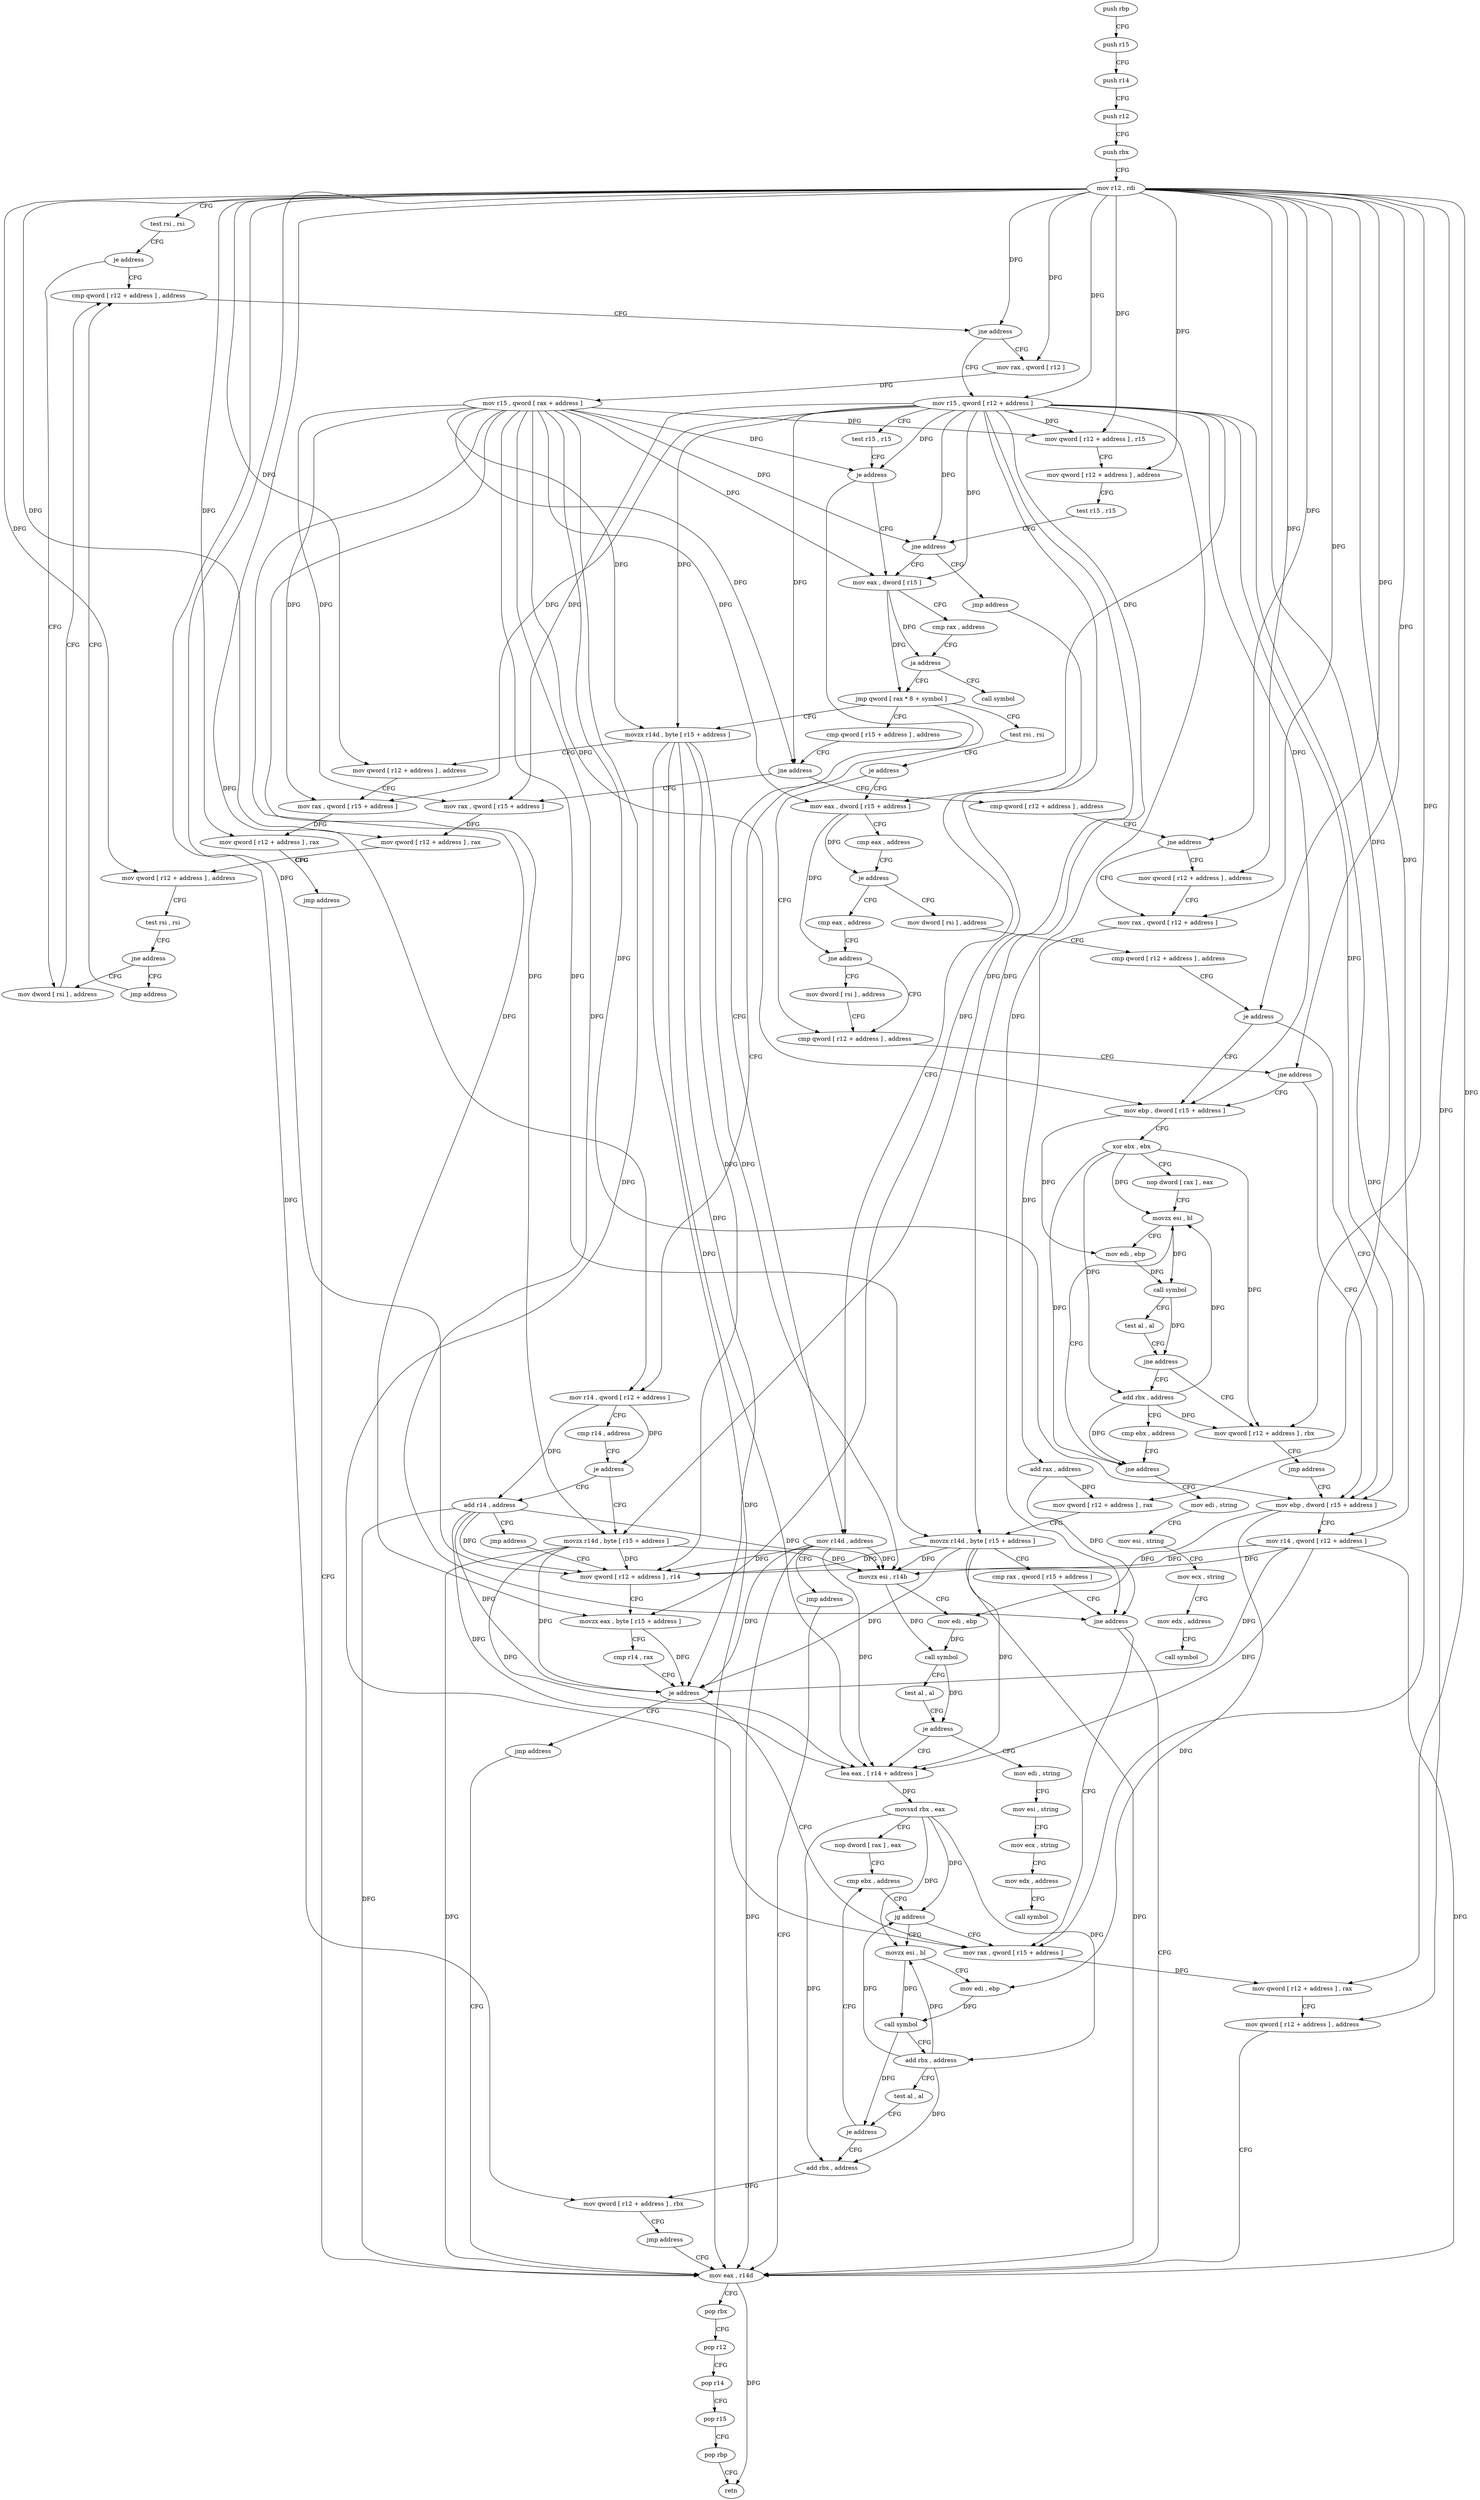 digraph "func" {
"4203744" [label = "push rbp" ]
"4203745" [label = "push r15" ]
"4203747" [label = "push r14" ]
"4203749" [label = "push r12" ]
"4203751" [label = "push rbx" ]
"4203752" [label = "mov r12 , rdi" ]
"4203755" [label = "test rsi , rsi" ]
"4203758" [label = "je address" ]
"4203766" [label = "cmp qword [ r12 + address ] , address" ]
"4203760" [label = "mov dword [ rsi ] , address" ]
"4203772" [label = "jne address" ]
"4203808" [label = "mov r15 , qword [ r12 + address ]" ]
"4203774" [label = "mov rax , qword [ r12 ]" ]
"4203813" [label = "test r15 , r15" ]
"4203816" [label = "je address" ]
"4204149" [label = "mov r14d , address" ]
"4203822" [label = "mov eax , dword [ r15 ]" ]
"4203778" [label = "mov r15 , qword [ rax + address ]" ]
"4203782" [label = "mov qword [ r12 + address ] , r15" ]
"4203787" [label = "mov qword [ r12 + address ] , address" ]
"4203796" [label = "test r15 , r15" ]
"4203799" [label = "jne address" ]
"4203801" [label = "jmp address" ]
"4204155" [label = "jmp address" ]
"4204217" [label = "mov eax , r14d" ]
"4203825" [label = "cmp rax , address" ]
"4203829" [label = "ja address" ]
"4204229" [label = "call symbol" ]
"4203835" [label = "jmp qword [ rax * 8 + symbol ]" ]
"4204220" [label = "pop rbx" ]
"4204221" [label = "pop r12" ]
"4204223" [label = "pop r14" ]
"4204225" [label = "pop r15" ]
"4204227" [label = "pop rbp" ]
"4204228" [label = "retn" ]
"4203842" [label = "cmp qword [ r15 + address ] , address" ]
"4203878" [label = "movzx r14d , byte [ r15 + address ]" ]
"4203906" [label = "test rsi , rsi" ]
"4204003" [label = "mov r14 , qword [ r12 + address ]" ]
"4203847" [label = "jne address" ]
"4204157" [label = "cmp qword [ r12 + address ] , address" ]
"4203853" [label = "mov rax , qword [ r15 + address ]" ]
"4203883" [label = "mov qword [ r12 + address ] , address" ]
"4203892" [label = "mov rax , qword [ r15 + address ]" ]
"4203896" [label = "mov qword [ r12 + address ] , rax" ]
"4203901" [label = "jmp address" ]
"4203909" [label = "je address" ]
"4203935" [label = "cmp qword [ r12 + address ] , address" ]
"4203911" [label = "mov eax , dword [ r15 + address ]" ]
"4204008" [label = "cmp r14 , address" ]
"4204012" [label = "je address" ]
"4204020" [label = "movzx r14d , byte [ r15 + address ]" ]
"4204014" [label = "add r14 , address" ]
"4204163" [label = "jne address" ]
"4204174" [label = "mov rax , qword [ r12 + address ]" ]
"4204165" [label = "mov qword [ r12 + address ] , address" ]
"4203857" [label = "mov qword [ r12 + address ] , rax" ]
"4203862" [label = "mov qword [ r12 + address ] , address" ]
"4203871" [label = "test rsi , rsi" ]
"4203874" [label = "jne address" ]
"4203876" [label = "jmp address" ]
"4203941" [label = "jne address" ]
"4204070" [label = "mov ebp , dword [ r15 + address ]" ]
"4203943" [label = "mov ebp , dword [ r15 + address ]" ]
"4203915" [label = "cmp eax , address" ]
"4203918" [label = "je address" ]
"4204056" [label = "mov dword [ rsi ] , address" ]
"4203924" [label = "cmp eax , address" ]
"4204025" [label = "mov qword [ r12 + address ] , r14" ]
"4204018" [label = "jmp address" ]
"4204179" [label = "add rax , address" ]
"4204183" [label = "mov qword [ r12 + address ] , rax" ]
"4204188" [label = "movzx r14d , byte [ r15 + address ]" ]
"4204193" [label = "cmp rax , qword [ r15 + address ]" ]
"4204197" [label = "jne address" ]
"4204199" [label = "mov rax , qword [ r15 + address ]" ]
"4204074" [label = "mov r14 , qword [ r12 + address ]" ]
"4204079" [label = "movzx esi , r14b" ]
"4204083" [label = "mov edi , ebp" ]
"4204085" [label = "call symbol" ]
"4204090" [label = "test al , al" ]
"4204092" [label = "je address" ]
"4204234" [label = "mov edi , string" ]
"4204098" [label = "lea eax , [ r14 + address ]" ]
"4203947" [label = "xor ebx , ebx" ]
"4203949" [label = "nop dword [ rax ] , eax" ]
"4203952" [label = "movzx esi , bl" ]
"4204062" [label = "cmp qword [ r12 + address ] , address" ]
"4204068" [label = "je address" ]
"4203927" [label = "jne address" ]
"4203929" [label = "mov dword [ rsi ] , address" ]
"4204203" [label = "mov qword [ r12 + address ] , rax" ]
"4204208" [label = "mov qword [ r12 + address ] , address" ]
"4204044" [label = "jmp address" ]
"4204030" [label = "movzx eax , byte [ r15 + address ]" ]
"4204035" [label = "cmp r14 , rax" ]
"4204038" [label = "je address" ]
"4204239" [label = "mov esi , string" ]
"4204244" [label = "mov ecx , string" ]
"4204249" [label = "mov edx , address" ]
"4204254" [label = "call symbol" ]
"4204102" [label = "movsxd rbx , eax" ]
"4204105" [label = "nop dword [ rax ] , eax" ]
"4204112" [label = "cmp ebx , address" ]
"4204049" [label = "mov qword [ r12 + address ] , rbx" ]
"4204054" [label = "jmp address" ]
"4203966" [label = "add rbx , address" ]
"4203970" [label = "cmp ebx , address" ]
"4203976" [label = "jne address" ]
"4203978" [label = "mov edi , string" ]
"4204120" [label = "movzx esi , bl" ]
"4204123" [label = "mov edi , ebp" ]
"4204125" [label = "call symbol" ]
"4204130" [label = "add rbx , address" ]
"4204134" [label = "test al , al" ]
"4204136" [label = "je address" ]
"4204138" [label = "add rbx , address" ]
"4203955" [label = "mov edi , ebp" ]
"4203957" [label = "call symbol" ]
"4203962" [label = "test al , al" ]
"4203964" [label = "jne address" ]
"4203983" [label = "mov esi , string" ]
"4203988" [label = "mov ecx , string" ]
"4203993" [label = "mov edx , address" ]
"4203998" [label = "call symbol" ]
"4204118" [label = "jg address" ]
"4204142" [label = "mov qword [ r12 + address ] , rbx" ]
"4204147" [label = "jmp address" ]
"4203744" -> "4203745" [ label = "CFG" ]
"4203745" -> "4203747" [ label = "CFG" ]
"4203747" -> "4203749" [ label = "CFG" ]
"4203749" -> "4203751" [ label = "CFG" ]
"4203751" -> "4203752" [ label = "CFG" ]
"4203752" -> "4203755" [ label = "CFG" ]
"4203752" -> "4203772" [ label = "DFG" ]
"4203752" -> "4203808" [ label = "DFG" ]
"4203752" -> "4203774" [ label = "DFG" ]
"4203752" -> "4203782" [ label = "DFG" ]
"4203752" -> "4203787" [ label = "DFG" ]
"4203752" -> "4203883" [ label = "DFG" ]
"4203752" -> "4203896" [ label = "DFG" ]
"4203752" -> "4204003" [ label = "DFG" ]
"4203752" -> "4204163" [ label = "DFG" ]
"4203752" -> "4203857" [ label = "DFG" ]
"4203752" -> "4203862" [ label = "DFG" ]
"4203752" -> "4203941" [ label = "DFG" ]
"4203752" -> "4204174" [ label = "DFG" ]
"4203752" -> "4204183" [ label = "DFG" ]
"4203752" -> "4204165" [ label = "DFG" ]
"4203752" -> "4204074" [ label = "DFG" ]
"4203752" -> "4204068" [ label = "DFG" ]
"4203752" -> "4204025" [ label = "DFG" ]
"4203752" -> "4204203" [ label = "DFG" ]
"4203752" -> "4204208" [ label = "DFG" ]
"4203752" -> "4204049" [ label = "DFG" ]
"4203752" -> "4204142" [ label = "DFG" ]
"4203755" -> "4203758" [ label = "CFG" ]
"4203758" -> "4203766" [ label = "CFG" ]
"4203758" -> "4203760" [ label = "CFG" ]
"4203766" -> "4203772" [ label = "CFG" ]
"4203760" -> "4203766" [ label = "CFG" ]
"4203772" -> "4203808" [ label = "CFG" ]
"4203772" -> "4203774" [ label = "CFG" ]
"4203808" -> "4203813" [ label = "CFG" ]
"4203808" -> "4203816" [ label = "DFG" ]
"4203808" -> "4203782" [ label = "DFG" ]
"4203808" -> "4203799" [ label = "DFG" ]
"4203808" -> "4203822" [ label = "DFG" ]
"4203808" -> "4203847" [ label = "DFG" ]
"4203808" -> "4203878" [ label = "DFG" ]
"4203808" -> "4203892" [ label = "DFG" ]
"4203808" -> "4203853" [ label = "DFG" ]
"4203808" -> "4203911" [ label = "DFG" ]
"4203808" -> "4204020" [ label = "DFG" ]
"4203808" -> "4204188" [ label = "DFG" ]
"4203808" -> "4204197" [ label = "DFG" ]
"4203808" -> "4204070" [ label = "DFG" ]
"4203808" -> "4203943" [ label = "DFG" ]
"4203808" -> "4204030" [ label = "DFG" ]
"4203808" -> "4204199" [ label = "DFG" ]
"4203774" -> "4203778" [ label = "DFG" ]
"4203813" -> "4203816" [ label = "CFG" ]
"4203816" -> "4204149" [ label = "CFG" ]
"4203816" -> "4203822" [ label = "CFG" ]
"4204149" -> "4204155" [ label = "CFG" ]
"4204149" -> "4204217" [ label = "DFG" ]
"4204149" -> "4204079" [ label = "DFG" ]
"4204149" -> "4204025" [ label = "DFG" ]
"4204149" -> "4204038" [ label = "DFG" ]
"4204149" -> "4204098" [ label = "DFG" ]
"4203822" -> "4203825" [ label = "CFG" ]
"4203822" -> "4203829" [ label = "DFG" ]
"4203822" -> "4203835" [ label = "DFG" ]
"4203778" -> "4203782" [ label = "DFG" ]
"4203778" -> "4203816" [ label = "DFG" ]
"4203778" -> "4203799" [ label = "DFG" ]
"4203778" -> "4203822" [ label = "DFG" ]
"4203778" -> "4203847" [ label = "DFG" ]
"4203778" -> "4203878" [ label = "DFG" ]
"4203778" -> "4203892" [ label = "DFG" ]
"4203778" -> "4203853" [ label = "DFG" ]
"4203778" -> "4203911" [ label = "DFG" ]
"4203778" -> "4204020" [ label = "DFG" ]
"4203778" -> "4204188" [ label = "DFG" ]
"4203778" -> "4204197" [ label = "DFG" ]
"4203778" -> "4204070" [ label = "DFG" ]
"4203778" -> "4203943" [ label = "DFG" ]
"4203778" -> "4204030" [ label = "DFG" ]
"4203778" -> "4204199" [ label = "DFG" ]
"4203782" -> "4203787" [ label = "CFG" ]
"4203787" -> "4203796" [ label = "CFG" ]
"4203796" -> "4203799" [ label = "CFG" ]
"4203799" -> "4203822" [ label = "CFG" ]
"4203799" -> "4203801" [ label = "CFG" ]
"4203801" -> "4204149" [ label = "CFG" ]
"4204155" -> "4204217" [ label = "CFG" ]
"4204217" -> "4204220" [ label = "CFG" ]
"4204217" -> "4204228" [ label = "DFG" ]
"4203825" -> "4203829" [ label = "CFG" ]
"4203829" -> "4204229" [ label = "CFG" ]
"4203829" -> "4203835" [ label = "CFG" ]
"4203835" -> "4203842" [ label = "CFG" ]
"4203835" -> "4203878" [ label = "CFG" ]
"4203835" -> "4203906" [ label = "CFG" ]
"4203835" -> "4204003" [ label = "CFG" ]
"4204220" -> "4204221" [ label = "CFG" ]
"4204221" -> "4204223" [ label = "CFG" ]
"4204223" -> "4204225" [ label = "CFG" ]
"4204225" -> "4204227" [ label = "CFG" ]
"4204227" -> "4204228" [ label = "CFG" ]
"4203842" -> "4203847" [ label = "CFG" ]
"4203878" -> "4203883" [ label = "CFG" ]
"4203878" -> "4204217" [ label = "DFG" ]
"4203878" -> "4204079" [ label = "DFG" ]
"4203878" -> "4204025" [ label = "DFG" ]
"4203878" -> "4204038" [ label = "DFG" ]
"4203878" -> "4204098" [ label = "DFG" ]
"4203906" -> "4203909" [ label = "CFG" ]
"4204003" -> "4204008" [ label = "CFG" ]
"4204003" -> "4204012" [ label = "DFG" ]
"4204003" -> "4204014" [ label = "DFG" ]
"4203847" -> "4204157" [ label = "CFG" ]
"4203847" -> "4203853" [ label = "CFG" ]
"4204157" -> "4204163" [ label = "CFG" ]
"4203853" -> "4203857" [ label = "DFG" ]
"4203883" -> "4203892" [ label = "CFG" ]
"4203892" -> "4203896" [ label = "DFG" ]
"4203896" -> "4203901" [ label = "CFG" ]
"4203901" -> "4204217" [ label = "CFG" ]
"4203909" -> "4203935" [ label = "CFG" ]
"4203909" -> "4203911" [ label = "CFG" ]
"4203935" -> "4203941" [ label = "CFG" ]
"4203911" -> "4203915" [ label = "CFG" ]
"4203911" -> "4203918" [ label = "DFG" ]
"4203911" -> "4203927" [ label = "DFG" ]
"4204008" -> "4204012" [ label = "CFG" ]
"4204012" -> "4204020" [ label = "CFG" ]
"4204012" -> "4204014" [ label = "CFG" ]
"4204020" -> "4204025" [ label = "DFG" ]
"4204020" -> "4204217" [ label = "DFG" ]
"4204020" -> "4204079" [ label = "DFG" ]
"4204020" -> "4204038" [ label = "DFG" ]
"4204020" -> "4204098" [ label = "DFG" ]
"4204014" -> "4204018" [ label = "CFG" ]
"4204014" -> "4204217" [ label = "DFG" ]
"4204014" -> "4204079" [ label = "DFG" ]
"4204014" -> "4204025" [ label = "DFG" ]
"4204014" -> "4204038" [ label = "DFG" ]
"4204014" -> "4204098" [ label = "DFG" ]
"4204163" -> "4204174" [ label = "CFG" ]
"4204163" -> "4204165" [ label = "CFG" ]
"4204174" -> "4204179" [ label = "DFG" ]
"4204165" -> "4204174" [ label = "CFG" ]
"4203857" -> "4203862" [ label = "CFG" ]
"4203862" -> "4203871" [ label = "CFG" ]
"4203871" -> "4203874" [ label = "CFG" ]
"4203874" -> "4203760" [ label = "CFG" ]
"4203874" -> "4203876" [ label = "CFG" ]
"4203876" -> "4203766" [ label = "CFG" ]
"4203941" -> "4204070" [ label = "CFG" ]
"4203941" -> "4203943" [ label = "CFG" ]
"4204070" -> "4204074" [ label = "CFG" ]
"4204070" -> "4204083" [ label = "DFG" ]
"4204070" -> "4204123" [ label = "DFG" ]
"4203943" -> "4203947" [ label = "CFG" ]
"4203943" -> "4203955" [ label = "DFG" ]
"4203915" -> "4203918" [ label = "CFG" ]
"4203918" -> "4204056" [ label = "CFG" ]
"4203918" -> "4203924" [ label = "CFG" ]
"4204056" -> "4204062" [ label = "CFG" ]
"4203924" -> "4203927" [ label = "CFG" ]
"4204025" -> "4204030" [ label = "CFG" ]
"4204018" -> "4204025" [ label = "CFG" ]
"4204179" -> "4204183" [ label = "DFG" ]
"4204179" -> "4204197" [ label = "DFG" ]
"4204183" -> "4204188" [ label = "CFG" ]
"4204188" -> "4204193" [ label = "CFG" ]
"4204188" -> "4204217" [ label = "DFG" ]
"4204188" -> "4204079" [ label = "DFG" ]
"4204188" -> "4204025" [ label = "DFG" ]
"4204188" -> "4204038" [ label = "DFG" ]
"4204188" -> "4204098" [ label = "DFG" ]
"4204193" -> "4204197" [ label = "CFG" ]
"4204197" -> "4204217" [ label = "CFG" ]
"4204197" -> "4204199" [ label = "CFG" ]
"4204199" -> "4204203" [ label = "DFG" ]
"4204074" -> "4204079" [ label = "DFG" ]
"4204074" -> "4204217" [ label = "DFG" ]
"4204074" -> "4204025" [ label = "DFG" ]
"4204074" -> "4204038" [ label = "DFG" ]
"4204074" -> "4204098" [ label = "DFG" ]
"4204079" -> "4204083" [ label = "CFG" ]
"4204079" -> "4204085" [ label = "DFG" ]
"4204083" -> "4204085" [ label = "DFG" ]
"4204085" -> "4204090" [ label = "CFG" ]
"4204085" -> "4204092" [ label = "DFG" ]
"4204090" -> "4204092" [ label = "CFG" ]
"4204092" -> "4204234" [ label = "CFG" ]
"4204092" -> "4204098" [ label = "CFG" ]
"4204234" -> "4204239" [ label = "CFG" ]
"4204098" -> "4204102" [ label = "DFG" ]
"4203947" -> "4203949" [ label = "CFG" ]
"4203947" -> "4203952" [ label = "DFG" ]
"4203947" -> "4204049" [ label = "DFG" ]
"4203947" -> "4203966" [ label = "DFG" ]
"4203947" -> "4203976" [ label = "DFG" ]
"4203949" -> "4203952" [ label = "CFG" ]
"4203952" -> "4203955" [ label = "CFG" ]
"4203952" -> "4203957" [ label = "DFG" ]
"4204062" -> "4204068" [ label = "CFG" ]
"4204068" -> "4203943" [ label = "CFG" ]
"4204068" -> "4204070" [ label = "CFG" ]
"4203927" -> "4203935" [ label = "CFG" ]
"4203927" -> "4203929" [ label = "CFG" ]
"4203929" -> "4203935" [ label = "CFG" ]
"4204203" -> "4204208" [ label = "CFG" ]
"4204208" -> "4204217" [ label = "CFG" ]
"4204044" -> "4204217" [ label = "CFG" ]
"4204030" -> "4204035" [ label = "CFG" ]
"4204030" -> "4204038" [ label = "DFG" ]
"4204035" -> "4204038" [ label = "CFG" ]
"4204038" -> "4204199" [ label = "CFG" ]
"4204038" -> "4204044" [ label = "CFG" ]
"4204239" -> "4204244" [ label = "CFG" ]
"4204244" -> "4204249" [ label = "CFG" ]
"4204249" -> "4204254" [ label = "CFG" ]
"4204102" -> "4204105" [ label = "CFG" ]
"4204102" -> "4204118" [ label = "DFG" ]
"4204102" -> "4204120" [ label = "DFG" ]
"4204102" -> "4204130" [ label = "DFG" ]
"4204102" -> "4204138" [ label = "DFG" ]
"4204105" -> "4204112" [ label = "CFG" ]
"4204112" -> "4204118" [ label = "CFG" ]
"4204049" -> "4204054" [ label = "CFG" ]
"4204054" -> "4204070" [ label = "CFG" ]
"4203966" -> "4203970" [ label = "CFG" ]
"4203966" -> "4203952" [ label = "DFG" ]
"4203966" -> "4204049" [ label = "DFG" ]
"4203966" -> "4203976" [ label = "DFG" ]
"4203970" -> "4203976" [ label = "CFG" ]
"4203976" -> "4203952" [ label = "CFG" ]
"4203976" -> "4203978" [ label = "CFG" ]
"4203978" -> "4203983" [ label = "CFG" ]
"4204120" -> "4204123" [ label = "CFG" ]
"4204120" -> "4204125" [ label = "DFG" ]
"4204123" -> "4204125" [ label = "DFG" ]
"4204125" -> "4204130" [ label = "CFG" ]
"4204125" -> "4204136" [ label = "DFG" ]
"4204130" -> "4204134" [ label = "CFG" ]
"4204130" -> "4204118" [ label = "DFG" ]
"4204130" -> "4204120" [ label = "DFG" ]
"4204130" -> "4204138" [ label = "DFG" ]
"4204134" -> "4204136" [ label = "CFG" ]
"4204136" -> "4204112" [ label = "CFG" ]
"4204136" -> "4204138" [ label = "CFG" ]
"4204138" -> "4204142" [ label = "DFG" ]
"4203955" -> "4203957" [ label = "DFG" ]
"4203957" -> "4203962" [ label = "CFG" ]
"4203957" -> "4203964" [ label = "DFG" ]
"4203962" -> "4203964" [ label = "CFG" ]
"4203964" -> "4204049" [ label = "CFG" ]
"4203964" -> "4203966" [ label = "CFG" ]
"4203983" -> "4203988" [ label = "CFG" ]
"4203988" -> "4203993" [ label = "CFG" ]
"4203993" -> "4203998" [ label = "CFG" ]
"4204118" -> "4204199" [ label = "CFG" ]
"4204118" -> "4204120" [ label = "CFG" ]
"4204142" -> "4204147" [ label = "CFG" ]
"4204147" -> "4204217" [ label = "CFG" ]
}
